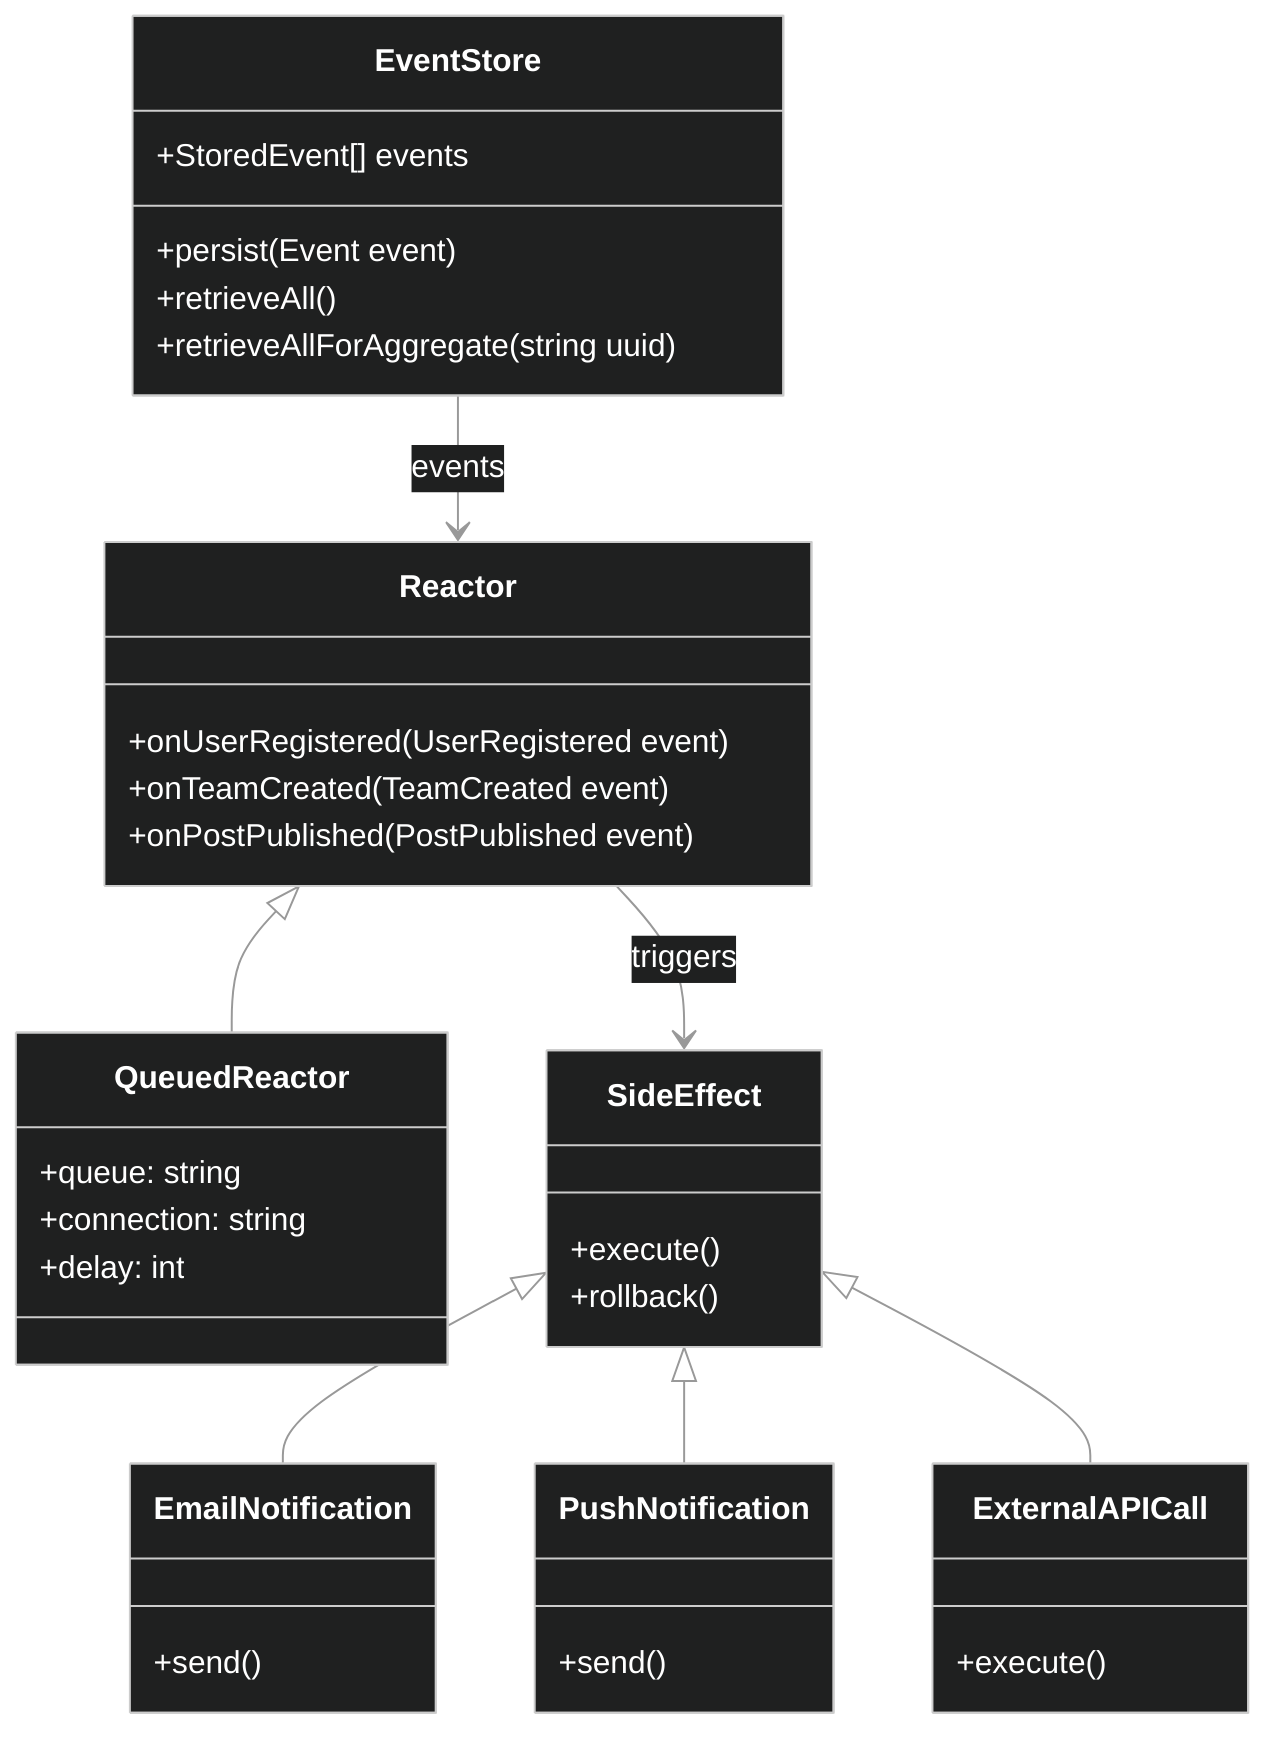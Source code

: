 %%{init: {'theme': 'dark', 'themeVariables': { 'primaryColor': '#2a2a2a', 'primaryTextColor': '#ffffff', 'primaryBorderColor': '#555555', 'lineColor': '#999999', 'secondaryColor': '#252525', 'tertiaryColor': '#333333' }}}%%
classDiagram
    class EventStore {
        +StoredEvent[] events
        +persist(Event event)
        +retrieveAll()
        +retrieveAllForAggregate(string uuid)
    }
    
    class Reactor {
        +onUserRegistered(UserRegistered event)
        +onTeamCreated(TeamCreated event)
        +onPostPublished(PostPublished event)
    }
    
    class QueuedReactor {
        +queue: string
        +connection: string
        +delay: int
    }
    
    class SideEffect {
        +execute()
        +rollback()
    }
    
    class EmailNotification {
        +send()
    }
    
    class PushNotification {
        +send()
    }
    
    class ExternalAPICall {
        +execute()
    }
    
    EventStore --> Reactor: events
    Reactor <|-- QueuedReactor
    Reactor --> SideEffect: triggers
    SideEffect <|-- EmailNotification
    SideEffect <|-- PushNotification
    SideEffect <|-- ExternalAPICall